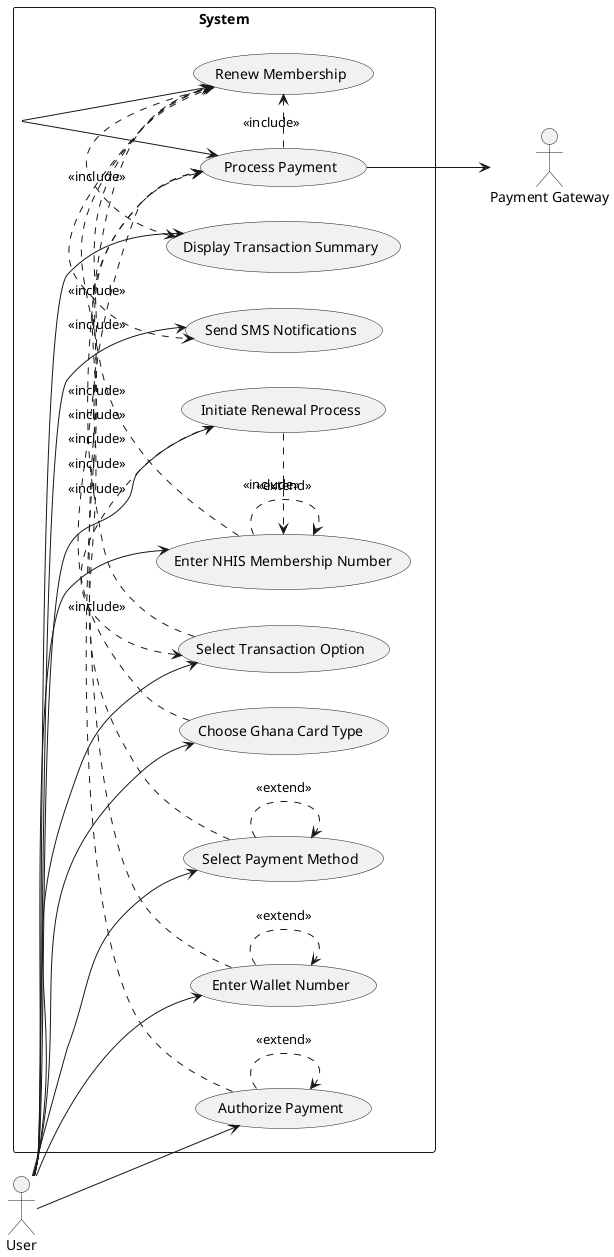 @startuml
left to right direction

actor User
actor "Payment Gateway" as PG

rectangle System {
  usecase "Initiate Renewal Process" as UC1
  usecase "Select Transaction Option" as UC2
  usecase "Choose Ghana Card Type" as UC3
  usecase "Enter NHIS Membership Number" as UC4
  usecase "Select Payment Method" as UC5
  usecase "Enter Wallet Number" as UC6
  usecase "Authorize Payment" as UC7
  usecase "Process Payment" as UC8
  usecase "Renew Membership" as UC9
  usecase "Display Transaction Summary" as UC10
  usecase "Send SMS Notifications" as UC11

  UC1 .> UC4 : <<include>>
  UC1 .> UC2 : <<include>>
  UC2 .> UC9 : <<include>>
  UC3 .> UC9 : <<include>>
  UC4 .> UC9 : <<include>>
  UC5 .> UC8 : <<include>>
  UC6 .> UC8 : <<include>>
  UC7 .> UC8 : <<include>>
  UC8 .> UC9 : <<include>>
  UC9 .> UC10 : <<include>>
  UC9 .> UC11 : <<include>>

  UC4 ..> UC4 : <<extend>>
  UC5 ..> UC5 : <<extend>>
  UC6 ..> UC6 : <<extend>>
  UC7 ..> UC7 : <<extend>>

  User --> UC1
  User --> UC2
  User --> UC3
  User --> UC4
  User --> UC5
  User --> UC6
  User --> UC7
  User --> UC10
  User --> UC11

  UC8 --> PG
  System --> UC8
  System --> UC9
}
@enduml
